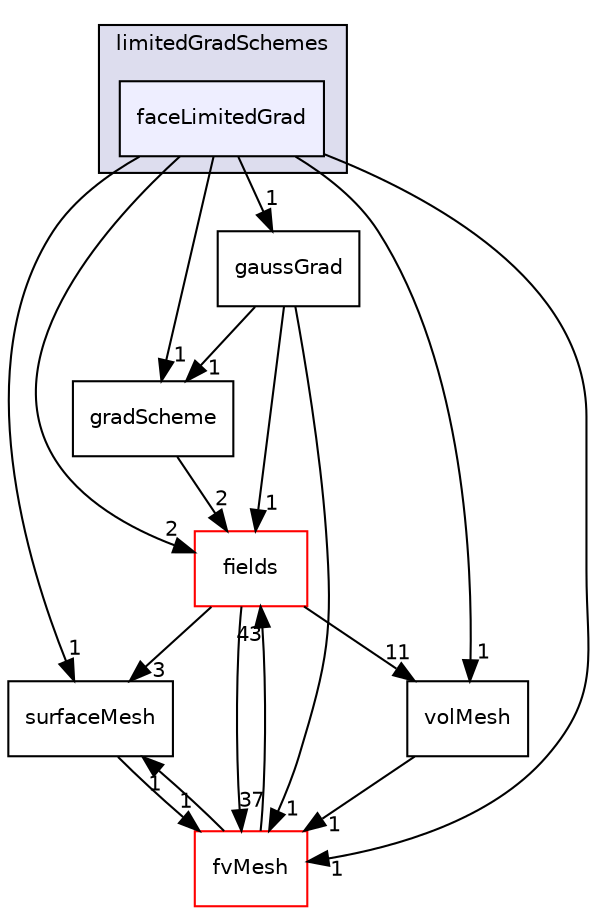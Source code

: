 digraph "src/finiteVolume/finiteVolume/gradSchemes/limitedGradSchemes/faceLimitedGrad" {
  bgcolor=transparent;
  compound=true
  node [ fontsize="10", fontname="Helvetica"];
  edge [ labelfontsize="10", labelfontname="Helvetica"];
  subgraph clusterdir_fff497ac263f931389c898cdbfb5238e {
    graph [ bgcolor="#ddddee", pencolor="black", label="limitedGradSchemes" fontname="Helvetica", fontsize="10", URL="dir_fff497ac263f931389c898cdbfb5238e.html"]
  dir_c1c7575adc5e6e4fa3421b9da62fb689 [shape=box, label="faceLimitedGrad", style="filled", fillcolor="#eeeeff", pencolor="black", URL="dir_c1c7575adc5e6e4fa3421b9da62fb689.html"];
  }
  dir_25ab4a83a983f7bb7a38b7f63bb141b7 [shape=box label="fields" color="red" URL="dir_25ab4a83a983f7bb7a38b7f63bb141b7.html"];
  dir_fdafd3b59310328ee40a940c9419d4db [shape=box label="surfaceMesh" URL="dir_fdafd3b59310328ee40a940c9419d4db.html"];
  dir_1a4209badf8dc5d7c181708103efea60 [shape=box label="volMesh" URL="dir_1a4209badf8dc5d7c181708103efea60.html"];
  dir_88d539e89933277658cec4fd08ce15b4 [shape=box label="gaussGrad" URL="dir_88d539e89933277658cec4fd08ce15b4.html"];
  dir_c382fa095c9c33d8673c0dd60aaef275 [shape=box label="fvMesh" color="red" URL="dir_c382fa095c9c33d8673c0dd60aaef275.html"];
  dir_34f6fdac462f96b744b53870896d634e [shape=box label="gradScheme" URL="dir_34f6fdac462f96b744b53870896d634e.html"];
  dir_25ab4a83a983f7bb7a38b7f63bb141b7->dir_fdafd3b59310328ee40a940c9419d4db [headlabel="3", labeldistance=1.5 headhref="dir_000937_001270.html"];
  dir_25ab4a83a983f7bb7a38b7f63bb141b7->dir_1a4209badf8dc5d7c181708103efea60 [headlabel="11", labeldistance=1.5 headhref="dir_000937_001271.html"];
  dir_25ab4a83a983f7bb7a38b7f63bb141b7->dir_c382fa095c9c33d8673c0dd60aaef275 [headlabel="37", labeldistance=1.5 headhref="dir_000937_001125.html"];
  dir_fdafd3b59310328ee40a940c9419d4db->dir_c382fa095c9c33d8673c0dd60aaef275 [headlabel="1", labeldistance=1.5 headhref="dir_001270_001125.html"];
  dir_1a4209badf8dc5d7c181708103efea60->dir_c382fa095c9c33d8673c0dd60aaef275 [headlabel="1", labeldistance=1.5 headhref="dir_001271_001125.html"];
  dir_88d539e89933277658cec4fd08ce15b4->dir_25ab4a83a983f7bb7a38b7f63bb141b7 [headlabel="1", labeldistance=1.5 headhref="dir_001095_000937.html"];
  dir_88d539e89933277658cec4fd08ce15b4->dir_c382fa095c9c33d8673c0dd60aaef275 [headlabel="1", labeldistance=1.5 headhref="dir_001095_001125.html"];
  dir_88d539e89933277658cec4fd08ce15b4->dir_34f6fdac462f96b744b53870896d634e [headlabel="1", labeldistance=1.5 headhref="dir_001095_001096.html"];
  dir_c1c7575adc5e6e4fa3421b9da62fb689->dir_25ab4a83a983f7bb7a38b7f63bb141b7 [headlabel="2", labeldistance=1.5 headhref="dir_001102_000937.html"];
  dir_c1c7575adc5e6e4fa3421b9da62fb689->dir_fdafd3b59310328ee40a940c9419d4db [headlabel="1", labeldistance=1.5 headhref="dir_001102_001270.html"];
  dir_c1c7575adc5e6e4fa3421b9da62fb689->dir_1a4209badf8dc5d7c181708103efea60 [headlabel="1", labeldistance=1.5 headhref="dir_001102_001271.html"];
  dir_c1c7575adc5e6e4fa3421b9da62fb689->dir_88d539e89933277658cec4fd08ce15b4 [headlabel="1", labeldistance=1.5 headhref="dir_001102_001095.html"];
  dir_c1c7575adc5e6e4fa3421b9da62fb689->dir_c382fa095c9c33d8673c0dd60aaef275 [headlabel="1", labeldistance=1.5 headhref="dir_001102_001125.html"];
  dir_c1c7575adc5e6e4fa3421b9da62fb689->dir_34f6fdac462f96b744b53870896d634e [headlabel="1", labeldistance=1.5 headhref="dir_001102_001096.html"];
  dir_c382fa095c9c33d8673c0dd60aaef275->dir_25ab4a83a983f7bb7a38b7f63bb141b7 [headlabel="43", labeldistance=1.5 headhref="dir_001125_000937.html"];
  dir_c382fa095c9c33d8673c0dd60aaef275->dir_fdafd3b59310328ee40a940c9419d4db [headlabel="1", labeldistance=1.5 headhref="dir_001125_001270.html"];
  dir_34f6fdac462f96b744b53870896d634e->dir_25ab4a83a983f7bb7a38b7f63bb141b7 [headlabel="2", labeldistance=1.5 headhref="dir_001096_000937.html"];
}
